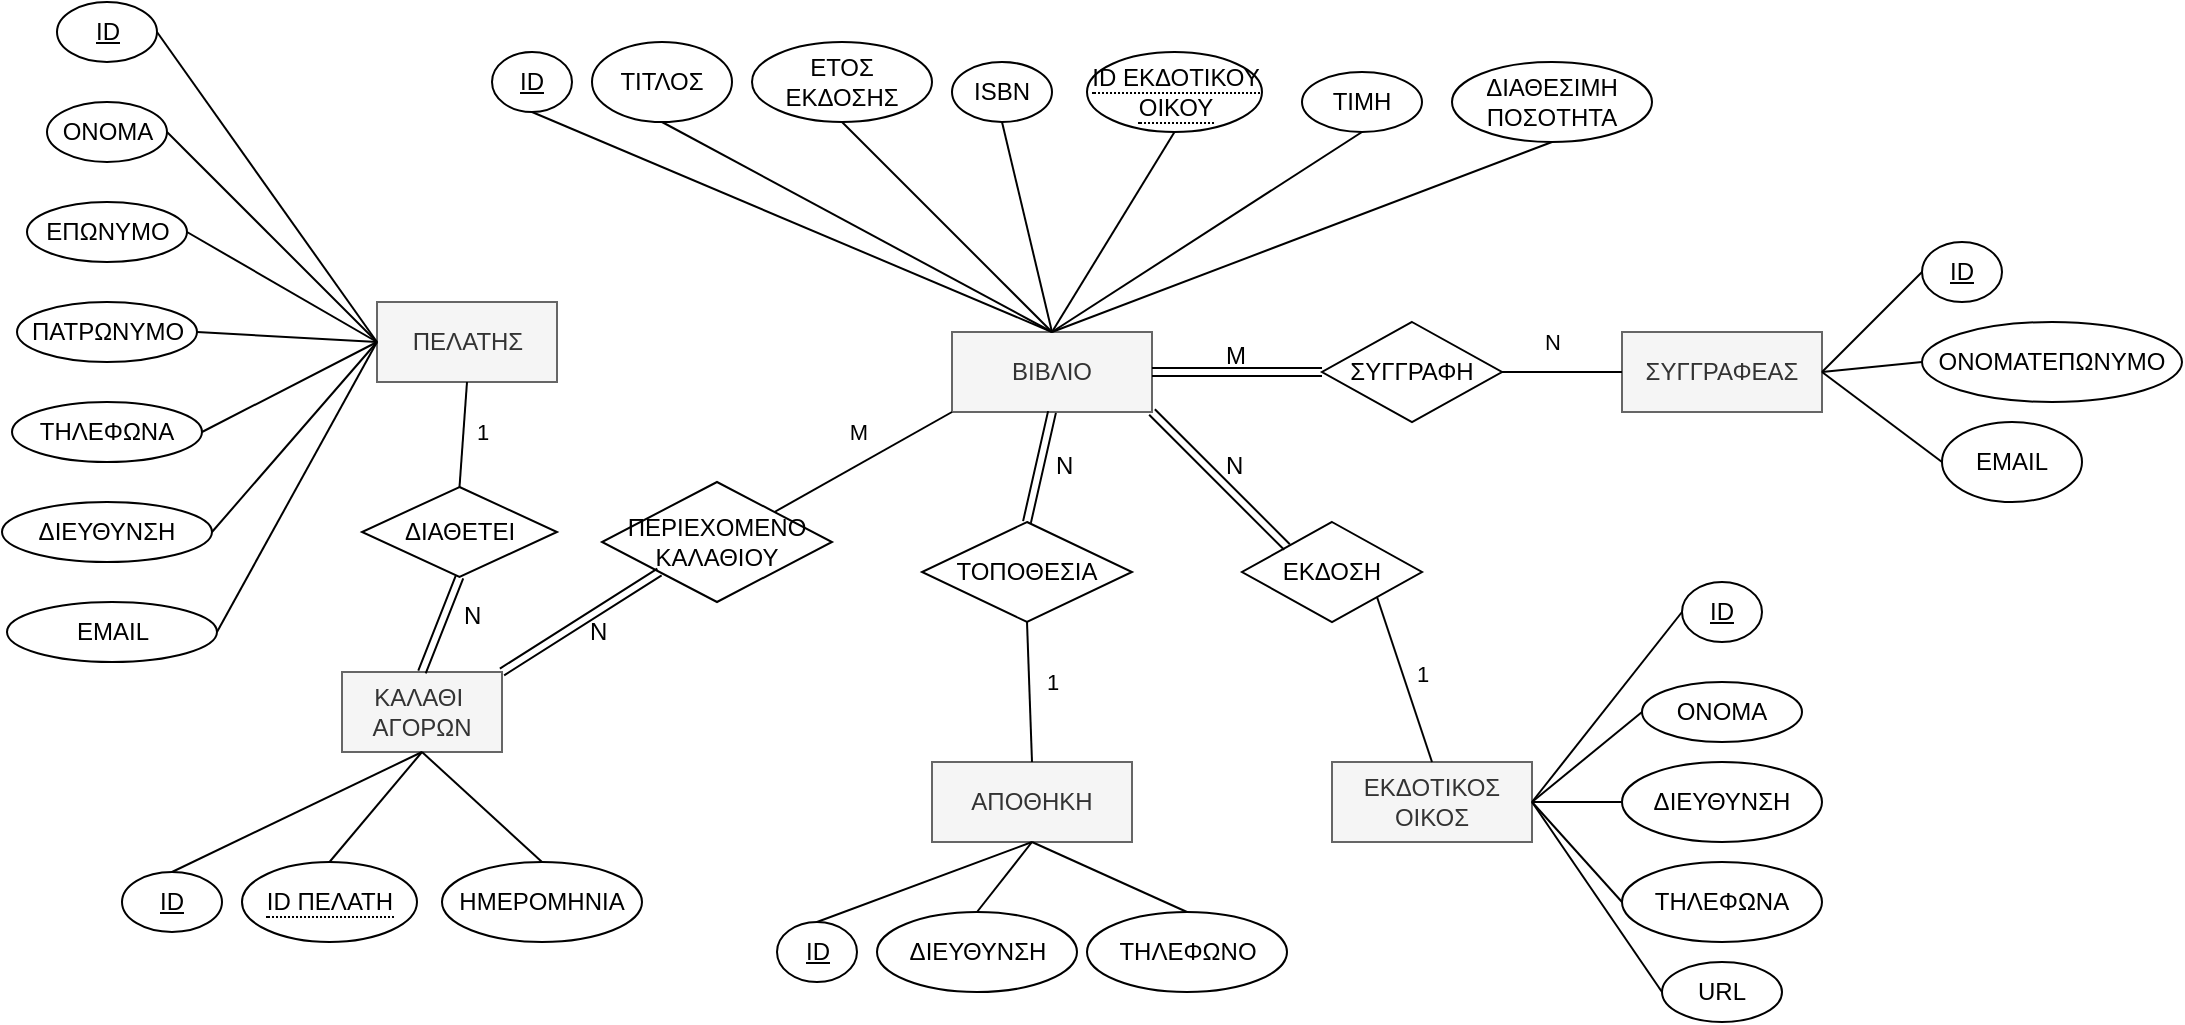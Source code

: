 <mxfile version="25.0.3">
  <diagram name="Page-1" id="JNpr5KujHMP0Zg1LJwos">
    <mxGraphModel dx="1235" dy="614" grid="1" gridSize="10" guides="1" tooltips="1" connect="1" arrows="1" fold="1" page="1" pageScale="1" pageWidth="1169" pageHeight="1654" math="0" shadow="0">
      <root>
        <mxCell id="0" />
        <mxCell id="1" parent="0" />
        <mxCell id="632CV-mZmbIv2RDBnfEo-1" value="ΠΕΛΑΤΗΣ" style="whiteSpace=wrap;html=1;align=center;fillColor=#f5f5f5;strokeColor=#666666;fontColor=#333333;" parent="1" vertex="1">
          <mxGeometry x="237.5" y="180" width="90" height="40" as="geometry" />
        </mxCell>
        <mxCell id="632CV-mZmbIv2RDBnfEo-2" value="ID" style="ellipse;whiteSpace=wrap;html=1;align=center;fontStyle=4;" parent="1" vertex="1">
          <mxGeometry x="77.5" y="30" width="50" height="30" as="geometry" />
        </mxCell>
        <mxCell id="632CV-mZmbIv2RDBnfEo-12" value="" style="endArrow=none;html=1;rounded=0;exitX=1;exitY=0.5;exitDx=0;exitDy=0;entryX=0;entryY=0.5;entryDx=0;entryDy=0;" parent="1" source="632CV-mZmbIv2RDBnfEo-2" target="632CV-mZmbIv2RDBnfEo-1" edge="1">
          <mxGeometry relative="1" as="geometry">
            <mxPoint x="37.5" y="270" as="sourcePoint" />
            <mxPoint x="197.5" y="190" as="targetPoint" />
            <Array as="points" />
          </mxGeometry>
        </mxCell>
        <mxCell id="632CV-mZmbIv2RDBnfEo-14" value="ONOMA" style="ellipse;whiteSpace=wrap;html=1;align=center;" parent="1" vertex="1">
          <mxGeometry x="72.5" y="80" width="60" height="30" as="geometry" />
        </mxCell>
        <mxCell id="632CV-mZmbIv2RDBnfEo-15" value="ΕΠΩΝΥΜΟ" style="ellipse;whiteSpace=wrap;html=1;align=center;" parent="1" vertex="1">
          <mxGeometry x="62.5" y="130" width="80" height="30" as="geometry" />
        </mxCell>
        <mxCell id="632CV-mZmbIv2RDBnfEo-16" value="ΠΑΤΡΩΝΥΜΟ" style="ellipse;whiteSpace=wrap;html=1;align=center;" parent="1" vertex="1">
          <mxGeometry x="57.5" y="180" width="90" height="30" as="geometry" />
        </mxCell>
        <mxCell id="632CV-mZmbIv2RDBnfEo-17" value="ΤΗΛΕΦΩΝΑ" style="ellipse;whiteSpace=wrap;html=1;align=center;" parent="1" vertex="1">
          <mxGeometry x="55" y="230" width="95" height="30" as="geometry" />
        </mxCell>
        <mxCell id="632CV-mZmbIv2RDBnfEo-18" value="ΔΙΕΥΘΥΝΣΗ" style="ellipse;whiteSpace=wrap;html=1;align=center;" parent="1" vertex="1">
          <mxGeometry x="50" y="280" width="105" height="30" as="geometry" />
        </mxCell>
        <mxCell id="632CV-mZmbIv2RDBnfEo-19" value="EMAIL" style="ellipse;whiteSpace=wrap;html=1;align=center;" parent="1" vertex="1">
          <mxGeometry x="52.5" y="330" width="105" height="30" as="geometry" />
        </mxCell>
        <mxCell id="632CV-mZmbIv2RDBnfEo-20" value="" style="endArrow=none;html=1;rounded=0;exitX=1;exitY=0.5;exitDx=0;exitDy=0;entryX=0;entryY=0.5;entryDx=0;entryDy=0;" parent="1" source="632CV-mZmbIv2RDBnfEo-14" target="632CV-mZmbIv2RDBnfEo-1" edge="1">
          <mxGeometry relative="1" as="geometry">
            <mxPoint x="37.5" y="200" as="sourcePoint" />
            <mxPoint x="237.5" y="190" as="targetPoint" />
          </mxGeometry>
        </mxCell>
        <mxCell id="632CV-mZmbIv2RDBnfEo-21" value="" style="endArrow=none;html=1;rounded=0;exitX=1;exitY=0.5;exitDx=0;exitDy=0;entryX=0;entryY=0.5;entryDx=0;entryDy=0;" parent="1" source="632CV-mZmbIv2RDBnfEo-15" target="632CV-mZmbIv2RDBnfEo-1" edge="1">
          <mxGeometry relative="1" as="geometry">
            <mxPoint x="37.5" y="200" as="sourcePoint" />
            <mxPoint x="197.5" y="200" as="targetPoint" />
          </mxGeometry>
        </mxCell>
        <mxCell id="632CV-mZmbIv2RDBnfEo-23" value="" style="endArrow=none;html=1;rounded=0;entryX=0;entryY=0.5;entryDx=0;entryDy=0;exitX=1;exitY=0.5;exitDx=0;exitDy=0;" parent="1" source="632CV-mZmbIv2RDBnfEo-16" target="632CV-mZmbIv2RDBnfEo-1" edge="1">
          <mxGeometry relative="1" as="geometry">
            <mxPoint x="37.5" y="200" as="sourcePoint" />
            <mxPoint x="197.5" y="200" as="targetPoint" />
          </mxGeometry>
        </mxCell>
        <mxCell id="632CV-mZmbIv2RDBnfEo-24" value="" style="endArrow=none;html=1;rounded=0;entryX=0;entryY=0.5;entryDx=0;entryDy=0;exitX=1;exitY=0.5;exitDx=0;exitDy=0;" parent="1" source="632CV-mZmbIv2RDBnfEo-17" target="632CV-mZmbIv2RDBnfEo-1" edge="1">
          <mxGeometry relative="1" as="geometry">
            <mxPoint x="37.5" y="200" as="sourcePoint" />
            <mxPoint x="197.5" y="200" as="targetPoint" />
          </mxGeometry>
        </mxCell>
        <mxCell id="632CV-mZmbIv2RDBnfEo-25" value="" style="endArrow=none;html=1;rounded=0;entryX=0;entryY=0.5;entryDx=0;entryDy=0;exitX=1;exitY=0.5;exitDx=0;exitDy=0;" parent="1" source="632CV-mZmbIv2RDBnfEo-18" target="632CV-mZmbIv2RDBnfEo-1" edge="1">
          <mxGeometry relative="1" as="geometry">
            <mxPoint x="37.5" y="200" as="sourcePoint" />
            <mxPoint x="197.5" y="200" as="targetPoint" />
          </mxGeometry>
        </mxCell>
        <mxCell id="632CV-mZmbIv2RDBnfEo-26" value="" style="endArrow=none;html=1;rounded=0;entryX=0;entryY=0.5;entryDx=0;entryDy=0;exitX=1;exitY=0.5;exitDx=0;exitDy=0;" parent="1" source="632CV-mZmbIv2RDBnfEo-19" target="632CV-mZmbIv2RDBnfEo-1" edge="1">
          <mxGeometry relative="1" as="geometry">
            <mxPoint x="37.5" y="200" as="sourcePoint" />
            <mxPoint x="197.5" y="200" as="targetPoint" />
          </mxGeometry>
        </mxCell>
        <mxCell id="632CV-mZmbIv2RDBnfEo-27" value="ΒΙΒΛΙΟ" style="whiteSpace=wrap;html=1;align=center;fillColor=#f5f5f5;fontColor=#333333;strokeColor=#666666;" parent="1" vertex="1">
          <mxGeometry x="525" y="195" width="100" height="40" as="geometry" />
        </mxCell>
        <mxCell id="632CV-mZmbIv2RDBnfEo-30" value="ID" style="ellipse;whiteSpace=wrap;html=1;align=center;fontStyle=4;" parent="1" vertex="1">
          <mxGeometry x="295" y="55" width="40" height="30" as="geometry" />
        </mxCell>
        <mxCell id="632CV-mZmbIv2RDBnfEo-31" value="ΤΙΤΛΟΣ" style="ellipse;whiteSpace=wrap;html=1;align=center;" parent="1" vertex="1">
          <mxGeometry x="345" y="50" width="70" height="40" as="geometry" />
        </mxCell>
        <mxCell id="632CV-mZmbIv2RDBnfEo-32" value="ΕΤΟΣ ΕΚΔΟΣΗΣ" style="ellipse;whiteSpace=wrap;html=1;align=center;" parent="1" vertex="1">
          <mxGeometry x="425" y="50" width="90" height="40" as="geometry" />
        </mxCell>
        <mxCell id="632CV-mZmbIv2RDBnfEo-36" value="ISBN" style="ellipse;whiteSpace=wrap;html=1;align=center;" parent="1" vertex="1">
          <mxGeometry x="525" y="60" width="50" height="30" as="geometry" />
        </mxCell>
        <mxCell id="632CV-mZmbIv2RDBnfEo-38" value="ΤΙΜΗ" style="ellipse;whiteSpace=wrap;html=1;align=center;" parent="1" vertex="1">
          <mxGeometry x="700" y="65" width="60" height="30" as="geometry" />
        </mxCell>
        <mxCell id="632CV-mZmbIv2RDBnfEo-39" value="ΔΙΑΘΕΣΙΜΗ ΠΟΣΟΤΗΤΑ" style="ellipse;whiteSpace=wrap;html=1;align=center;" parent="1" vertex="1">
          <mxGeometry x="775" y="60" width="100" height="40" as="geometry" />
        </mxCell>
        <mxCell id="632CV-mZmbIv2RDBnfEo-40" value="" style="endArrow=none;html=1;rounded=0;exitX=0.5;exitY=1;exitDx=0;exitDy=0;entryX=0.5;entryY=0;entryDx=0;entryDy=0;" parent="1" source="632CV-mZmbIv2RDBnfEo-30" target="632CV-mZmbIv2RDBnfEo-27" edge="1">
          <mxGeometry relative="1" as="geometry">
            <mxPoint x="510" y="260" as="sourcePoint" />
            <mxPoint x="670" y="260" as="targetPoint" />
          </mxGeometry>
        </mxCell>
        <mxCell id="632CV-mZmbIv2RDBnfEo-41" value="" style="endArrow=none;html=1;rounded=0;exitX=0.5;exitY=1;exitDx=0;exitDy=0;entryX=0.5;entryY=0;entryDx=0;entryDy=0;" parent="1" source="632CV-mZmbIv2RDBnfEo-31" target="632CV-mZmbIv2RDBnfEo-27" edge="1">
          <mxGeometry relative="1" as="geometry">
            <mxPoint x="395" y="255" as="sourcePoint" />
            <mxPoint x="555" y="255" as="targetPoint" />
          </mxGeometry>
        </mxCell>
        <mxCell id="632CV-mZmbIv2RDBnfEo-43" value="" style="endArrow=none;html=1;rounded=0;exitX=0.5;exitY=1;exitDx=0;exitDy=0;entryX=0.5;entryY=0;entryDx=0;entryDy=0;" parent="1" source="632CV-mZmbIv2RDBnfEo-32" target="632CV-mZmbIv2RDBnfEo-27" edge="1">
          <mxGeometry relative="1" as="geometry">
            <mxPoint x="395" y="255" as="sourcePoint" />
            <mxPoint x="555" y="255" as="targetPoint" />
          </mxGeometry>
        </mxCell>
        <mxCell id="632CV-mZmbIv2RDBnfEo-44" value="" style="endArrow=none;html=1;rounded=0;exitX=0.5;exitY=1;exitDx=0;exitDy=0;entryX=0.5;entryY=0;entryDx=0;entryDy=0;" parent="1" source="632CV-mZmbIv2RDBnfEo-36" target="632CV-mZmbIv2RDBnfEo-27" edge="1">
          <mxGeometry relative="1" as="geometry">
            <mxPoint x="395" y="255" as="sourcePoint" />
            <mxPoint x="555" y="255" as="targetPoint" />
          </mxGeometry>
        </mxCell>
        <mxCell id="632CV-mZmbIv2RDBnfEo-45" value="" style="endArrow=none;html=1;rounded=0;exitX=0.5;exitY=1;exitDx=0;exitDy=0;entryX=0.5;entryY=0;entryDx=0;entryDy=0;" parent="1" source="U_wMNicGbyqPZVFEaMHR-1" target="632CV-mZmbIv2RDBnfEo-27" edge="1">
          <mxGeometry relative="1" as="geometry">
            <mxPoint x="635" y="110" as="sourcePoint" />
            <mxPoint x="555" y="255" as="targetPoint" />
          </mxGeometry>
        </mxCell>
        <mxCell id="632CV-mZmbIv2RDBnfEo-46" value="" style="endArrow=none;html=1;rounded=0;exitX=0.5;exitY=1;exitDx=0;exitDy=0;entryX=0.5;entryY=0;entryDx=0;entryDy=0;" parent="1" source="632CV-mZmbIv2RDBnfEo-38" target="632CV-mZmbIv2RDBnfEo-27" edge="1">
          <mxGeometry relative="1" as="geometry">
            <mxPoint x="395" y="255" as="sourcePoint" />
            <mxPoint x="555" y="255" as="targetPoint" />
          </mxGeometry>
        </mxCell>
        <mxCell id="632CV-mZmbIv2RDBnfEo-47" value="" style="endArrow=none;html=1;rounded=0;exitX=0.5;exitY=1;exitDx=0;exitDy=0;entryX=0.5;entryY=0;entryDx=0;entryDy=0;" parent="1" source="632CV-mZmbIv2RDBnfEo-39" target="632CV-mZmbIv2RDBnfEo-27" edge="1">
          <mxGeometry relative="1" as="geometry">
            <mxPoint x="405" y="245" as="sourcePoint" />
            <mxPoint x="555" y="255" as="targetPoint" />
          </mxGeometry>
        </mxCell>
        <mxCell id="632CV-mZmbIv2RDBnfEo-48" value="ΣΥΓΓΡΑΦΕΑΣ" style="whiteSpace=wrap;html=1;align=center;fillColor=#f5f5f5;fontColor=#333333;strokeColor=#666666;" parent="1" vertex="1">
          <mxGeometry x="860" y="195" width="100" height="40" as="geometry" />
        </mxCell>
        <mxCell id="632CV-mZmbIv2RDBnfEo-49" value="ID" style="ellipse;whiteSpace=wrap;html=1;align=center;fontStyle=4;" parent="1" vertex="1">
          <mxGeometry x="1010" y="150" width="40" height="30" as="geometry" />
        </mxCell>
        <mxCell id="632CV-mZmbIv2RDBnfEo-50" value="ΟΝΟΜΑΤΕΠΩΝΥΜΟ" style="ellipse;whiteSpace=wrap;html=1;align=center;" parent="1" vertex="1">
          <mxGeometry x="1010" y="190" width="130" height="40" as="geometry" />
        </mxCell>
        <mxCell id="632CV-mZmbIv2RDBnfEo-51" value="EMAIL" style="ellipse;whiteSpace=wrap;html=1;align=center;" parent="1" vertex="1">
          <mxGeometry x="1020" y="240" width="70" height="40" as="geometry" />
        </mxCell>
        <mxCell id="632CV-mZmbIv2RDBnfEo-52" value="" style="endArrow=none;html=1;rounded=0;entryX=0;entryY=0.5;entryDx=0;entryDy=0;exitX=1;exitY=0.5;exitDx=0;exitDy=0;" parent="1" source="632CV-mZmbIv2RDBnfEo-48" target="632CV-mZmbIv2RDBnfEo-49" edge="1">
          <mxGeometry relative="1" as="geometry">
            <mxPoint x="730" y="110" as="sourcePoint" />
            <mxPoint x="890" y="110" as="targetPoint" />
          </mxGeometry>
        </mxCell>
        <mxCell id="632CV-mZmbIv2RDBnfEo-53" value="" style="endArrow=none;html=1;rounded=0;entryX=0;entryY=0.5;entryDx=0;entryDy=0;exitX=1;exitY=0.5;exitDx=0;exitDy=0;" parent="1" source="632CV-mZmbIv2RDBnfEo-48" target="632CV-mZmbIv2RDBnfEo-50" edge="1">
          <mxGeometry relative="1" as="geometry">
            <mxPoint x="730" y="110" as="sourcePoint" />
            <mxPoint x="890" y="110" as="targetPoint" />
          </mxGeometry>
        </mxCell>
        <mxCell id="632CV-mZmbIv2RDBnfEo-54" value="" style="endArrow=none;html=1;rounded=0;entryX=0;entryY=0.5;entryDx=0;entryDy=0;exitX=1;exitY=0.5;exitDx=0;exitDy=0;" parent="1" source="632CV-mZmbIv2RDBnfEo-48" target="632CV-mZmbIv2RDBnfEo-51" edge="1">
          <mxGeometry relative="1" as="geometry">
            <mxPoint x="730" y="110" as="sourcePoint" />
            <mxPoint x="890" y="110" as="targetPoint" />
          </mxGeometry>
        </mxCell>
        <mxCell id="632CV-mZmbIv2RDBnfEo-55" value="ΕΚΔΟΤΙΚΟΣ ΟΙΚΟΣ" style="whiteSpace=wrap;html=1;align=center;fillColor=#f5f5f5;fontColor=#333333;strokeColor=#666666;" parent="1" vertex="1">
          <mxGeometry x="715" y="410" width="100" height="40" as="geometry" />
        </mxCell>
        <mxCell id="632CV-mZmbIv2RDBnfEo-56" value="ID" style="ellipse;whiteSpace=wrap;html=1;align=center;fontStyle=4;" parent="1" vertex="1">
          <mxGeometry x="890" y="320" width="40" height="30" as="geometry" />
        </mxCell>
        <mxCell id="632CV-mZmbIv2RDBnfEo-57" value="ΟΝΟΜΑ" style="ellipse;whiteSpace=wrap;html=1;align=center;" parent="1" vertex="1">
          <mxGeometry x="870" y="370" width="80" height="30" as="geometry" />
        </mxCell>
        <mxCell id="632CV-mZmbIv2RDBnfEo-58" value="ΔΙΕΥΘΥΝΣΗ" style="ellipse;whiteSpace=wrap;html=1;align=center;" parent="1" vertex="1">
          <mxGeometry x="860" y="410" width="100" height="40" as="geometry" />
        </mxCell>
        <mxCell id="632CV-mZmbIv2RDBnfEo-59" value="ΤΗΛΕΦΩΝΑ" style="ellipse;whiteSpace=wrap;html=1;align=center;" parent="1" vertex="1">
          <mxGeometry x="860" y="460" width="100" height="40" as="geometry" />
        </mxCell>
        <mxCell id="632CV-mZmbIv2RDBnfEo-60" value="URL" style="ellipse;whiteSpace=wrap;html=1;align=center;" parent="1" vertex="1">
          <mxGeometry x="880" y="510" width="60" height="30" as="geometry" />
        </mxCell>
        <mxCell id="632CV-mZmbIv2RDBnfEo-61" value="" style="endArrow=none;html=1;rounded=0;entryX=0;entryY=0.5;entryDx=0;entryDy=0;exitX=1;exitY=0.5;exitDx=0;exitDy=0;" parent="1" source="632CV-mZmbIv2RDBnfEo-55" target="632CV-mZmbIv2RDBnfEo-56" edge="1">
          <mxGeometry relative="1" as="geometry">
            <mxPoint x="540" y="360" as="sourcePoint" />
            <mxPoint x="700" y="360" as="targetPoint" />
          </mxGeometry>
        </mxCell>
        <mxCell id="632CV-mZmbIv2RDBnfEo-62" value="" style="endArrow=none;html=1;rounded=0;entryX=0;entryY=0.5;entryDx=0;entryDy=0;exitX=1;exitY=0.5;exitDx=0;exitDy=0;" parent="1" source="632CV-mZmbIv2RDBnfEo-55" target="632CV-mZmbIv2RDBnfEo-57" edge="1">
          <mxGeometry relative="1" as="geometry">
            <mxPoint x="540" y="360" as="sourcePoint" />
            <mxPoint x="700" y="360" as="targetPoint" />
          </mxGeometry>
        </mxCell>
        <mxCell id="632CV-mZmbIv2RDBnfEo-63" value="" style="endArrow=none;html=1;rounded=0;entryX=0;entryY=0.5;entryDx=0;entryDy=0;exitX=1;exitY=0.5;exitDx=0;exitDy=0;" parent="1" source="632CV-mZmbIv2RDBnfEo-55" target="632CV-mZmbIv2RDBnfEo-58" edge="1">
          <mxGeometry relative="1" as="geometry">
            <mxPoint x="540" y="360" as="sourcePoint" />
            <mxPoint x="700" y="360" as="targetPoint" />
          </mxGeometry>
        </mxCell>
        <mxCell id="632CV-mZmbIv2RDBnfEo-64" value="" style="endArrow=none;html=1;rounded=0;entryX=0;entryY=0.5;entryDx=0;entryDy=0;exitX=1;exitY=0.5;exitDx=0;exitDy=0;" parent="1" source="632CV-mZmbIv2RDBnfEo-55" target="632CV-mZmbIv2RDBnfEo-59" edge="1">
          <mxGeometry relative="1" as="geometry">
            <mxPoint x="540" y="360" as="sourcePoint" />
            <mxPoint x="700" y="360" as="targetPoint" />
          </mxGeometry>
        </mxCell>
        <mxCell id="632CV-mZmbIv2RDBnfEo-65" value="" style="endArrow=none;html=1;rounded=0;entryX=0;entryY=0.5;entryDx=0;entryDy=0;exitX=1;exitY=0.5;exitDx=0;exitDy=0;" parent="1" source="632CV-mZmbIv2RDBnfEo-55" target="632CV-mZmbIv2RDBnfEo-60" edge="1">
          <mxGeometry relative="1" as="geometry">
            <mxPoint x="540" y="360" as="sourcePoint" />
            <mxPoint x="700" y="360" as="targetPoint" />
          </mxGeometry>
        </mxCell>
        <mxCell id="632CV-mZmbIv2RDBnfEo-66" value="ΑΠΟΘΗΚΗ" style="whiteSpace=wrap;html=1;align=center;fillColor=#f5f5f5;fontColor=#333333;strokeColor=#666666;" parent="1" vertex="1">
          <mxGeometry x="515" y="410" width="100" height="40" as="geometry" />
        </mxCell>
        <mxCell id="632CV-mZmbIv2RDBnfEo-67" value="ID" style="ellipse;whiteSpace=wrap;html=1;align=center;fontStyle=4;" parent="1" vertex="1">
          <mxGeometry x="437.5" y="490" width="40" height="30" as="geometry" />
        </mxCell>
        <mxCell id="632CV-mZmbIv2RDBnfEo-68" value="ΔΙΕΥΘΥΝΣΗ" style="ellipse;whiteSpace=wrap;html=1;align=center;" parent="1" vertex="1">
          <mxGeometry x="487.5" y="485" width="100" height="40" as="geometry" />
        </mxCell>
        <mxCell id="632CV-mZmbIv2RDBnfEo-69" value="ΤΗΛΕΦΩΝΟ" style="ellipse;whiteSpace=wrap;html=1;align=center;" parent="1" vertex="1">
          <mxGeometry x="592.5" y="485" width="100" height="40" as="geometry" />
        </mxCell>
        <mxCell id="632CV-mZmbIv2RDBnfEo-70" value="" style="endArrow=none;html=1;rounded=0;entryX=0.5;entryY=0;entryDx=0;entryDy=0;exitX=0.5;exitY=1;exitDx=0;exitDy=0;" parent="1" source="632CV-mZmbIv2RDBnfEo-66" target="632CV-mZmbIv2RDBnfEo-67" edge="1">
          <mxGeometry relative="1" as="geometry">
            <mxPoint x="510" y="450" as="sourcePoint" />
            <mxPoint x="670" y="450" as="targetPoint" />
          </mxGeometry>
        </mxCell>
        <mxCell id="632CV-mZmbIv2RDBnfEo-71" value="" style="endArrow=none;html=1;rounded=0;entryX=0.5;entryY=0;entryDx=0;entryDy=0;exitX=0.5;exitY=1;exitDx=0;exitDy=0;" parent="1" source="632CV-mZmbIv2RDBnfEo-66" target="632CV-mZmbIv2RDBnfEo-68" edge="1">
          <mxGeometry relative="1" as="geometry">
            <mxPoint x="580" y="460" as="sourcePoint" />
            <mxPoint x="670" y="450" as="targetPoint" />
          </mxGeometry>
        </mxCell>
        <mxCell id="632CV-mZmbIv2RDBnfEo-72" value="" style="endArrow=none;html=1;rounded=0;entryX=0.5;entryY=1;entryDx=0;entryDy=0;exitX=0.5;exitY=0;exitDx=0;exitDy=0;" parent="1" source="632CV-mZmbIv2RDBnfEo-69" target="632CV-mZmbIv2RDBnfEo-66" edge="1">
          <mxGeometry relative="1" as="geometry">
            <mxPoint x="640" y="600" as="sourcePoint" />
            <mxPoint x="800" y="600" as="targetPoint" />
          </mxGeometry>
        </mxCell>
        <mxCell id="632CV-mZmbIv2RDBnfEo-73" value="ΚΑΛΑΘΙ&amp;nbsp;&lt;div&gt;ΑΓΟΡΩΝ&lt;/div&gt;" style="whiteSpace=wrap;html=1;align=center;fillColor=#f5f5f5;fontColor=#333333;strokeColor=#666666;" parent="1" vertex="1">
          <mxGeometry x="220" y="365" width="80" height="40" as="geometry" />
        </mxCell>
        <mxCell id="632CV-mZmbIv2RDBnfEo-74" value="ID" style="ellipse;whiteSpace=wrap;html=1;align=center;fontStyle=4;" parent="1" vertex="1">
          <mxGeometry x="110" y="465" width="50" height="30" as="geometry" />
        </mxCell>
        <mxCell id="632CV-mZmbIv2RDBnfEo-75" value="&lt;span style=&quot;border-bottom: 1px dotted&quot;&gt;ID ΠΕΛΑΤΗ&lt;/span&gt;" style="ellipse;whiteSpace=wrap;html=1;align=center;" parent="1" vertex="1">
          <mxGeometry x="170" y="460" width="87.5" height="40" as="geometry" />
        </mxCell>
        <mxCell id="632CV-mZmbIv2RDBnfEo-76" value="ΗΜΕΡΟΜΗΝΙΑ" style="ellipse;whiteSpace=wrap;html=1;align=center;" parent="1" vertex="1">
          <mxGeometry x="270" y="460" width="100" height="40" as="geometry" />
        </mxCell>
        <mxCell id="632CV-mZmbIv2RDBnfEo-77" value="" style="endArrow=none;html=1;rounded=0;exitX=0.5;exitY=0;exitDx=0;exitDy=0;entryX=0.5;entryY=1;entryDx=0;entryDy=0;" parent="1" source="632CV-mZmbIv2RDBnfEo-74" target="632CV-mZmbIv2RDBnfEo-73" edge="1">
          <mxGeometry relative="1" as="geometry">
            <mxPoint x="510" y="350" as="sourcePoint" />
            <mxPoint x="670" y="350" as="targetPoint" />
          </mxGeometry>
        </mxCell>
        <mxCell id="632CV-mZmbIv2RDBnfEo-78" value="" style="endArrow=none;html=1;rounded=0;exitX=0.5;exitY=0;exitDx=0;exitDy=0;entryX=0.5;entryY=1;entryDx=0;entryDy=0;" parent="1" source="632CV-mZmbIv2RDBnfEo-75" target="632CV-mZmbIv2RDBnfEo-73" edge="1">
          <mxGeometry relative="1" as="geometry">
            <mxPoint x="510" y="350" as="sourcePoint" />
            <mxPoint x="670" y="350" as="targetPoint" />
          </mxGeometry>
        </mxCell>
        <mxCell id="632CV-mZmbIv2RDBnfEo-79" value="" style="endArrow=none;html=1;rounded=0;exitX=0.5;exitY=0;exitDx=0;exitDy=0;entryX=0.5;entryY=1;entryDx=0;entryDy=0;" parent="1" source="632CV-mZmbIv2RDBnfEo-76" target="632CV-mZmbIv2RDBnfEo-73" edge="1">
          <mxGeometry relative="1" as="geometry">
            <mxPoint x="510" y="350" as="sourcePoint" />
            <mxPoint x="670" y="350" as="targetPoint" />
          </mxGeometry>
        </mxCell>
        <mxCell id="632CV-mZmbIv2RDBnfEo-80" value="ΣΥΓΓΡΑΦΗ" style="shape=rhombus;perimeter=rhombusPerimeter;whiteSpace=wrap;html=1;align=center;" parent="1" vertex="1">
          <mxGeometry x="710" y="190" width="90" height="50" as="geometry" />
        </mxCell>
        <mxCell id="632CV-mZmbIv2RDBnfEo-85" value="ΕΚΔΟΣΗ" style="shape=rhombus;perimeter=rhombusPerimeter;whiteSpace=wrap;html=1;align=center;" parent="1" vertex="1">
          <mxGeometry x="670" y="290" width="90" height="50" as="geometry" />
        </mxCell>
        <mxCell id="632CV-mZmbIv2RDBnfEo-86" value="ΤΟΠΟΘΕΣΙΑ" style="shape=rhombus;perimeter=rhombusPerimeter;whiteSpace=wrap;html=1;align=center;" parent="1" vertex="1">
          <mxGeometry x="510" y="290" width="105" height="50" as="geometry" />
        </mxCell>
        <mxCell id="632CV-mZmbIv2RDBnfEo-87" value="ΠΕΡΙΕΧΟΜΕΝΟ ΚΑΛΑΘΙΟΥ" style="shape=rhombus;perimeter=rhombusPerimeter;whiteSpace=wrap;html=1;align=center;" parent="1" vertex="1">
          <mxGeometry x="350" y="270" width="115" height="60" as="geometry" />
        </mxCell>
        <mxCell id="632CV-mZmbIv2RDBnfEo-94" value="" style="shape=link;html=1;rounded=0;exitX=1;exitY=0.5;exitDx=0;exitDy=0;entryX=0;entryY=0.5;entryDx=0;entryDy=0;" parent="1" source="632CV-mZmbIv2RDBnfEo-27" target="632CV-mZmbIv2RDBnfEo-80" edge="1">
          <mxGeometry relative="1" as="geometry">
            <mxPoint x="640" y="240" as="sourcePoint" />
            <mxPoint x="780" y="230" as="targetPoint" />
          </mxGeometry>
        </mxCell>
        <mxCell id="632CV-mZmbIv2RDBnfEo-95" value="M" style="resizable=0;html=1;whiteSpace=wrap;align=left;verticalAlign=bottom;" parent="632CV-mZmbIv2RDBnfEo-94" connectable="0" vertex="1">
          <mxGeometry x="-1" relative="1" as="geometry">
            <mxPoint x="35" as="offset" />
          </mxGeometry>
        </mxCell>
        <mxCell id="632CV-mZmbIv2RDBnfEo-99" value="" style="shape=link;html=1;rounded=0;exitX=1;exitY=1;exitDx=0;exitDy=0;entryX=0;entryY=0;entryDx=0;entryDy=0;" parent="1" source="632CV-mZmbIv2RDBnfEo-27" target="632CV-mZmbIv2RDBnfEo-85" edge="1">
          <mxGeometry relative="1" as="geometry">
            <mxPoint x="645" y="235" as="sourcePoint" />
            <mxPoint x="730" y="235" as="targetPoint" />
          </mxGeometry>
        </mxCell>
        <mxCell id="632CV-mZmbIv2RDBnfEo-100" value="Ν" style="resizable=0;html=1;whiteSpace=wrap;align=left;verticalAlign=bottom;" parent="632CV-mZmbIv2RDBnfEo-99" connectable="0" vertex="1">
          <mxGeometry x="-1" relative="1" as="geometry">
            <mxPoint x="35" y="35" as="offset" />
          </mxGeometry>
        </mxCell>
        <mxCell id="632CV-mZmbIv2RDBnfEo-103" value="" style="shape=link;html=1;rounded=0;exitX=0.5;exitY=1;exitDx=0;exitDy=0;entryX=0.5;entryY=0;entryDx=0;entryDy=0;" parent="1" source="632CV-mZmbIv2RDBnfEo-27" target="632CV-mZmbIv2RDBnfEo-86" edge="1">
          <mxGeometry relative="1" as="geometry">
            <mxPoint x="665" y="255" as="sourcePoint" />
            <mxPoint x="750" y="255" as="targetPoint" />
          </mxGeometry>
        </mxCell>
        <mxCell id="632CV-mZmbIv2RDBnfEo-104" value="Ν" style="resizable=0;html=1;whiteSpace=wrap;align=left;verticalAlign=bottom;" parent="632CV-mZmbIv2RDBnfEo-103" connectable="0" vertex="1">
          <mxGeometry x="-1" relative="1" as="geometry">
            <mxPoint y="35" as="offset" />
          </mxGeometry>
        </mxCell>
        <mxCell id="632CV-mZmbIv2RDBnfEo-105" value="" style="endArrow=none;html=1;rounded=0;exitX=0.5;exitY=0;exitDx=0;exitDy=0;entryX=0.5;entryY=1;entryDx=0;entryDy=0;" parent="1" source="632CV-mZmbIv2RDBnfEo-66" target="632CV-mZmbIv2RDBnfEo-86" edge="1">
          <mxGeometry relative="1" as="geometry">
            <mxPoint x="420" y="340" as="sourcePoint" />
            <mxPoint x="580" y="340" as="targetPoint" />
          </mxGeometry>
        </mxCell>
        <mxCell id="632CV-mZmbIv2RDBnfEo-106" value="1" style="edgeLabel;html=1;align=center;verticalAlign=middle;resizable=0;points=[];" parent="632CV-mZmbIv2RDBnfEo-105" vertex="1" connectable="0">
          <mxGeometry x="0.05" y="-1" relative="1" as="geometry">
            <mxPoint x="10" y="-3" as="offset" />
          </mxGeometry>
        </mxCell>
        <mxCell id="632CV-mZmbIv2RDBnfEo-107" value="ΔΙΑΘΕΤΕΙ" style="shape=rhombus;perimeter=rhombusPerimeter;whiteSpace=wrap;html=1;align=center;" parent="1" vertex="1">
          <mxGeometry x="230" y="272.5" width="97.5" height="45" as="geometry" />
        </mxCell>
        <mxCell id="632CV-mZmbIv2RDBnfEo-109" value="" style="shape=link;html=1;rounded=0;exitX=0;exitY=1;exitDx=0;exitDy=0;entryX=1;entryY=0;entryDx=0;entryDy=0;" parent="1" source="632CV-mZmbIv2RDBnfEo-87" target="632CV-mZmbIv2RDBnfEo-73" edge="1">
          <mxGeometry relative="1" as="geometry">
            <mxPoint x="424.38" y="350" as="sourcePoint" />
            <mxPoint x="335.63" y="400" as="targetPoint" />
          </mxGeometry>
        </mxCell>
        <mxCell id="632CV-mZmbIv2RDBnfEo-110" value="Ν" style="resizable=0;html=1;whiteSpace=wrap;align=left;verticalAlign=bottom;" parent="632CV-mZmbIv2RDBnfEo-109" connectable="0" vertex="1">
          <mxGeometry x="-1" relative="1" as="geometry">
            <mxPoint x="-37" y="38" as="offset" />
          </mxGeometry>
        </mxCell>
        <mxCell id="632CV-mZmbIv2RDBnfEo-111" value="" style="endArrow=none;html=1;rounded=0;entryX=0;entryY=1;entryDx=0;entryDy=0;exitX=1;exitY=0;exitDx=0;exitDy=0;" parent="1" source="632CV-mZmbIv2RDBnfEo-87" target="632CV-mZmbIv2RDBnfEo-27" edge="1">
          <mxGeometry relative="1" as="geometry">
            <mxPoint x="380" y="290" as="sourcePoint" />
            <mxPoint x="540" y="290" as="targetPoint" />
          </mxGeometry>
        </mxCell>
        <mxCell id="632CV-mZmbIv2RDBnfEo-112" value="Μ" style="edgeLabel;html=1;align=center;verticalAlign=middle;resizable=0;points=[];" parent="632CV-mZmbIv2RDBnfEo-111" vertex="1" connectable="0">
          <mxGeometry x="-0.011" y="-1" relative="1" as="geometry">
            <mxPoint x="-3" y="-16" as="offset" />
          </mxGeometry>
        </mxCell>
        <mxCell id="632CV-mZmbIv2RDBnfEo-113" value="" style="shape=link;html=1;rounded=0;exitX=0.5;exitY=1;exitDx=0;exitDy=0;entryX=0.5;entryY=0;entryDx=0;entryDy=0;" parent="1" source="632CV-mZmbIv2RDBnfEo-107" target="632CV-mZmbIv2RDBnfEo-73" edge="1">
          <mxGeometry relative="1" as="geometry">
            <mxPoint x="202" y="305" as="sourcePoint" />
            <mxPoint x="190" y="360" as="targetPoint" />
          </mxGeometry>
        </mxCell>
        <mxCell id="632CV-mZmbIv2RDBnfEo-114" value="Ν" style="resizable=0;html=1;whiteSpace=wrap;align=left;verticalAlign=bottom;" parent="632CV-mZmbIv2RDBnfEo-113" connectable="0" vertex="1">
          <mxGeometry x="-1" relative="1" as="geometry">
            <mxPoint y="28" as="offset" />
          </mxGeometry>
        </mxCell>
        <mxCell id="632CV-mZmbIv2RDBnfEo-115" value="" style="endArrow=none;html=1;rounded=0;exitX=0.5;exitY=1;exitDx=0;exitDy=0;entryX=0.5;entryY=0;entryDx=0;entryDy=0;" parent="1" source="632CV-mZmbIv2RDBnfEo-1" target="632CV-mZmbIv2RDBnfEo-107" edge="1">
          <mxGeometry relative="1" as="geometry">
            <mxPoint x="250" y="300" as="sourcePoint" />
            <mxPoint x="410" y="300" as="targetPoint" />
          </mxGeometry>
        </mxCell>
        <mxCell id="632CV-mZmbIv2RDBnfEo-116" value="1" style="edgeLabel;html=1;align=center;verticalAlign=middle;resizable=0;points=[];" parent="632CV-mZmbIv2RDBnfEo-115" vertex="1" connectable="0">
          <mxGeometry x="0.019" y="1" relative="1" as="geometry">
            <mxPoint x="8" y="-2" as="offset" />
          </mxGeometry>
        </mxCell>
        <mxCell id="fX29A-sLDL73PMaFnLeh-1" value="" style="endArrow=none;html=1;rounded=0;exitX=1;exitY=0.5;exitDx=0;exitDy=0;entryX=0;entryY=0.5;entryDx=0;entryDy=0;" parent="1" source="632CV-mZmbIv2RDBnfEo-80" target="632CV-mZmbIv2RDBnfEo-48" edge="1">
          <mxGeometry relative="1" as="geometry">
            <mxPoint x="620" y="300" as="sourcePoint" />
            <mxPoint x="780" y="300" as="targetPoint" />
          </mxGeometry>
        </mxCell>
        <mxCell id="fX29A-sLDL73PMaFnLeh-2" value="Ν" style="edgeLabel;html=1;align=center;verticalAlign=middle;resizable=0;points=[];" parent="fX29A-sLDL73PMaFnLeh-1" vertex="1" connectable="0">
          <mxGeometry x="0.471" y="-2" relative="1" as="geometry">
            <mxPoint x="-19" y="-17" as="offset" />
          </mxGeometry>
        </mxCell>
        <mxCell id="fX29A-sLDL73PMaFnLeh-3" value="" style="endArrow=none;html=1;rounded=0;exitX=1;exitY=1;exitDx=0;exitDy=0;entryX=0.5;entryY=0;entryDx=0;entryDy=0;" parent="1" source="632CV-mZmbIv2RDBnfEo-85" target="632CV-mZmbIv2RDBnfEo-55" edge="1">
          <mxGeometry relative="1" as="geometry">
            <mxPoint x="540" y="380" as="sourcePoint" />
            <mxPoint x="700" y="380" as="targetPoint" />
          </mxGeometry>
        </mxCell>
        <mxCell id="fX29A-sLDL73PMaFnLeh-4" value="1" style="edgeLabel;html=1;align=center;verticalAlign=middle;resizable=0;points=[];" parent="fX29A-sLDL73PMaFnLeh-3" vertex="1" connectable="0">
          <mxGeometry x="0.263" y="1" relative="1" as="geometry">
            <mxPoint x="4" y="-14" as="offset" />
          </mxGeometry>
        </mxCell>
        <mxCell id="U_wMNicGbyqPZVFEaMHR-1" value="&lt;span style=&quot;border-bottom: 1px dotted&quot;&gt;ID ΕΚΔΟΤΙΚΟΥ ΟΙΚΟΥ&lt;/span&gt;" style="ellipse;whiteSpace=wrap;html=1;align=center;" vertex="1" parent="1">
          <mxGeometry x="592.5" y="55" width="87.5" height="40" as="geometry" />
        </mxCell>
      </root>
    </mxGraphModel>
  </diagram>
</mxfile>
